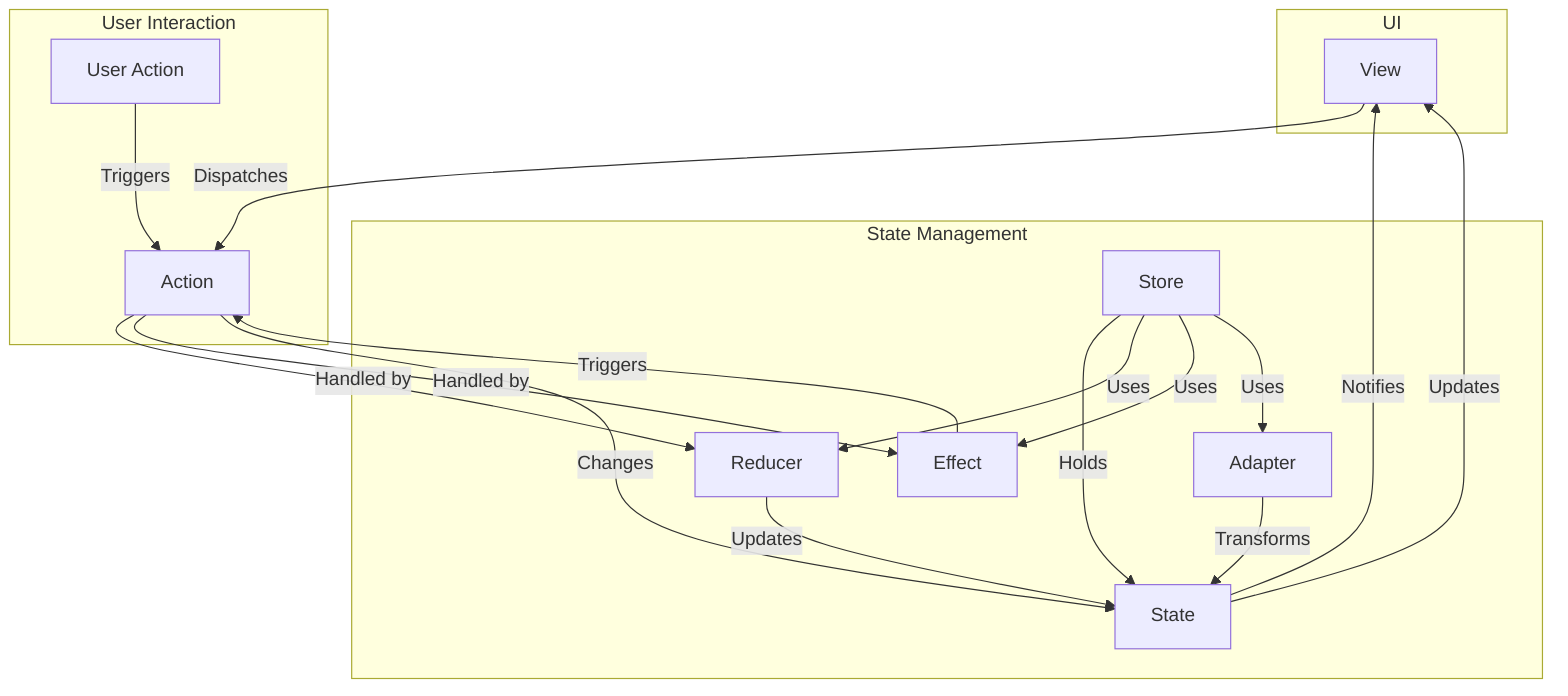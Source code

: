 graph TD
    subgraph UI
        A[View]
    end
    
    subgraph State Management
        B[Store]
        C[Reducer]
        D[Effect]
        E[Adapter]
        F[State]
    end

    subgraph User Interaction
        G[User Action]
        H[Action]
    end

    A -->|Dispatches| H
    H -->|Handled by| C
    H -->|Handled by| D
    C -->|Updates| F
    D -->|Triggers| H
    E -->|Transforms| F
    F -->|Notifies| A

    B -->|Holds| F
    B -->|Uses| C
    B -->|Uses| D
    B -->|Uses| E

    G -->|Triggers| H
    H -->|Changes| F
    F -->|Updates| A